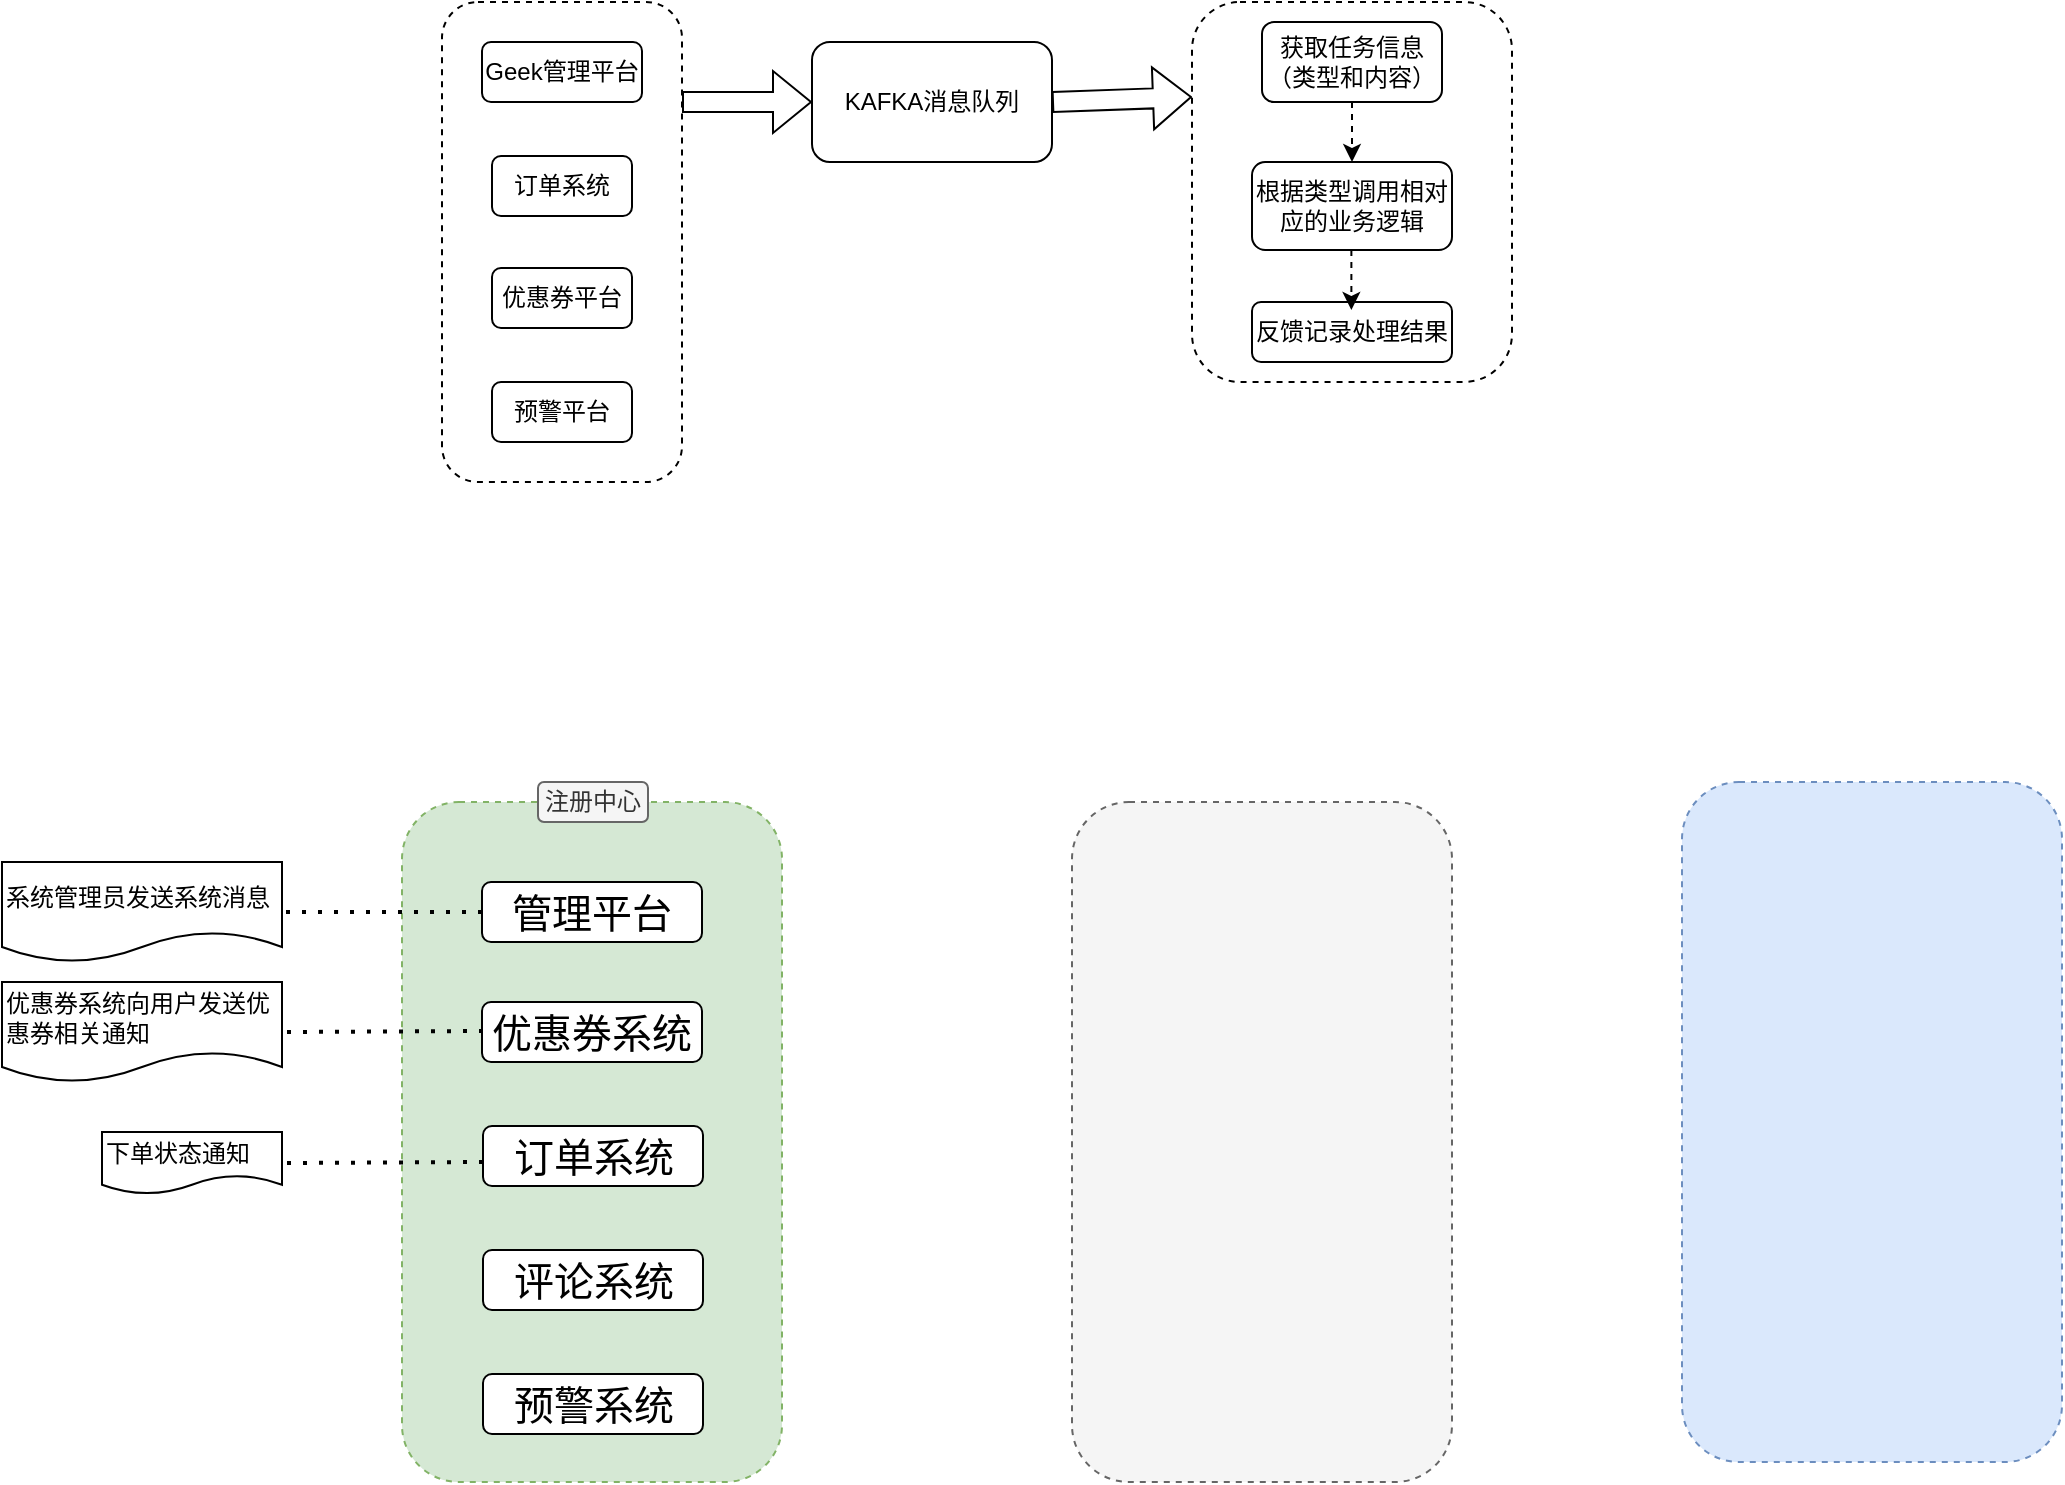 <mxfile version="21.6.2" type="github">
  <diagram name="第 1 页" id="NAOGwRa4cKEJh-U7dT4i">
    <mxGraphModel dx="1781" dy="689" grid="1" gridSize="10" guides="1" tooltips="1" connect="1" arrows="1" fold="1" page="1" pageScale="1" pageWidth="827" pageHeight="1169" math="0" shadow="0">
      <root>
        <mxCell id="0" />
        <mxCell id="1" parent="0" />
        <mxCell id="9wDteuo_scK86G2xaQAO-7" value="" style="rounded=1;whiteSpace=wrap;html=1;dashed=1;" parent="1" vertex="1">
          <mxGeometry x="50" y="320" width="120" height="240" as="geometry" />
        </mxCell>
        <mxCell id="9wDteuo_scK86G2xaQAO-2" value="KAFKA消息队列" style="rounded=1;whiteSpace=wrap;html=1;" parent="1" vertex="1">
          <mxGeometry x="235" y="340" width="120" height="60" as="geometry" />
        </mxCell>
        <mxCell id="9wDteuo_scK86G2xaQAO-3" value="订单系统" style="rounded=1;whiteSpace=wrap;html=1;" parent="1" vertex="1">
          <mxGeometry x="75" y="397" width="70" height="30" as="geometry" />
        </mxCell>
        <mxCell id="9wDteuo_scK86G2xaQAO-4" value="Geek管理平台" style="rounded=1;whiteSpace=wrap;html=1;" parent="1" vertex="1">
          <mxGeometry x="70" y="340" width="80" height="30" as="geometry" />
        </mxCell>
        <mxCell id="9wDteuo_scK86G2xaQAO-5" value="预警平台" style="rounded=1;whiteSpace=wrap;html=1;" parent="1" vertex="1">
          <mxGeometry x="75" y="510" width="70" height="30" as="geometry" />
        </mxCell>
        <mxCell id="9wDteuo_scK86G2xaQAO-6" value="优惠券平台" style="rounded=1;whiteSpace=wrap;html=1;" parent="1" vertex="1">
          <mxGeometry x="75" y="453" width="70" height="30" as="geometry" />
        </mxCell>
        <mxCell id="9wDteuo_scK86G2xaQAO-8" value="" style="shape=flexArrow;endArrow=classic;html=1;rounded=0;entryX=0;entryY=0.5;entryDx=0;entryDy=0;" parent="1" target="9wDteuo_scK86G2xaQAO-2" edge="1">
          <mxGeometry width="50" height="50" relative="1" as="geometry">
            <mxPoint x="170" y="370" as="sourcePoint" />
            <mxPoint x="350" y="380" as="targetPoint" />
          </mxGeometry>
        </mxCell>
        <mxCell id="9wDteuo_scK86G2xaQAO-9" value="" style="shape=flexArrow;endArrow=classic;html=1;rounded=0;entryX=0;entryY=0.25;entryDx=0;entryDy=0;exitX=1;exitY=0.5;exitDx=0;exitDy=0;" parent="1" source="9wDteuo_scK86G2xaQAO-2" target="9wDteuo_scK86G2xaQAO-10" edge="1">
          <mxGeometry width="50" height="50" relative="1" as="geometry">
            <mxPoint x="370" y="369.38" as="sourcePoint" />
            <mxPoint x="450" y="369.38" as="targetPoint" />
          </mxGeometry>
        </mxCell>
        <mxCell id="9wDteuo_scK86G2xaQAO-10" value="" style="rounded=1;whiteSpace=wrap;html=1;dashed=1;" parent="1" vertex="1">
          <mxGeometry x="425" y="320" width="160" height="190" as="geometry" />
        </mxCell>
        <mxCell id="9wDteuo_scK86G2xaQAO-18" value="获取任务信息（类型和内容）" style="rounded=1;whiteSpace=wrap;html=1;" parent="1" vertex="1">
          <mxGeometry x="460" y="330" width="90" height="40" as="geometry" />
        </mxCell>
        <mxCell id="9wDteuo_scK86G2xaQAO-20" value="根据类型调用相对应的业务逻辑" style="rounded=1;whiteSpace=wrap;html=1;" parent="1" vertex="1">
          <mxGeometry x="455" y="400" width="100" height="44" as="geometry" />
        </mxCell>
        <mxCell id="9wDteuo_scK86G2xaQAO-21" value="" style="endArrow=classic;html=1;rounded=0;exitX=0.5;exitY=1;exitDx=0;exitDy=0;entryX=0.5;entryY=0;entryDx=0;entryDy=0;dashed=1;" parent="1" source="9wDteuo_scK86G2xaQAO-18" target="9wDteuo_scK86G2xaQAO-20" edge="1">
          <mxGeometry width="50" height="50" relative="1" as="geometry">
            <mxPoint x="295" y="490" as="sourcePoint" />
            <mxPoint x="345" y="440" as="targetPoint" />
          </mxGeometry>
        </mxCell>
        <mxCell id="9wDteuo_scK86G2xaQAO-24" value="反馈记录处理结果" style="rounded=1;whiteSpace=wrap;html=1;" parent="1" vertex="1">
          <mxGeometry x="455" y="470" width="100" height="30" as="geometry" />
        </mxCell>
        <mxCell id="9wDteuo_scK86G2xaQAO-25" value="" style="endArrow=classic;html=1;rounded=0;exitX=0.5;exitY=1;exitDx=0;exitDy=0;entryX=0.5;entryY=0;entryDx=0;entryDy=0;dashed=1;" parent="1" edge="1">
          <mxGeometry width="50" height="50" relative="1" as="geometry">
            <mxPoint x="504.69" y="444" as="sourcePoint" />
            <mxPoint x="504.69" y="474" as="targetPoint" />
          </mxGeometry>
        </mxCell>
        <mxCell id="M_dqpOYaqOXfzwQB8Ssg-3" value="" style="rounded=1;whiteSpace=wrap;html=1;dashed=1;fillColor=#d5e8d4;strokeColor=#82b366;" vertex="1" parent="1">
          <mxGeometry x="30" y="720" width="190" height="340" as="geometry" />
        </mxCell>
        <mxCell id="M_dqpOYaqOXfzwQB8Ssg-5" value="注册中心" style="rounded=1;whiteSpace=wrap;html=1;fillColor=#f5f5f5;fontColor=#333333;strokeColor=#666666;" vertex="1" parent="1">
          <mxGeometry x="98" y="710" width="55" height="20" as="geometry" />
        </mxCell>
        <mxCell id="M_dqpOYaqOXfzwQB8Ssg-6" value="&lt;font style=&quot;font-size: 20px;&quot;&gt;管理平台&lt;/font&gt;" style="rounded=1;whiteSpace=wrap;html=1;" vertex="1" parent="1">
          <mxGeometry x="70" y="760" width="110" height="30" as="geometry" />
        </mxCell>
        <mxCell id="M_dqpOYaqOXfzwQB8Ssg-7" value="&lt;font style=&quot;font-size: 20px;&quot;&gt;订单系统&lt;/font&gt;" style="rounded=1;whiteSpace=wrap;html=1;" vertex="1" parent="1">
          <mxGeometry x="70.5" y="882" width="110" height="30" as="geometry" />
        </mxCell>
        <mxCell id="M_dqpOYaqOXfzwQB8Ssg-8" value="&lt;font style=&quot;font-size: 20px;&quot;&gt;预警系统&lt;/font&gt;" style="rounded=1;whiteSpace=wrap;html=1;" vertex="1" parent="1">
          <mxGeometry x="70.5" y="1006" width="110" height="30" as="geometry" />
        </mxCell>
        <mxCell id="M_dqpOYaqOXfzwQB8Ssg-9" value="&lt;font style=&quot;font-size: 20px;&quot;&gt;评论系统&lt;/font&gt;" style="rounded=1;whiteSpace=wrap;html=1;" vertex="1" parent="1">
          <mxGeometry x="70.5" y="944" width="110" height="30" as="geometry" />
        </mxCell>
        <mxCell id="M_dqpOYaqOXfzwQB8Ssg-10" value="&lt;font style=&quot;font-size: 20px;&quot;&gt;优惠券系统&lt;/font&gt;" style="rounded=1;whiteSpace=wrap;html=1;" vertex="1" parent="1">
          <mxGeometry x="70" y="820" width="110" height="30" as="geometry" />
        </mxCell>
        <mxCell id="M_dqpOYaqOXfzwQB8Ssg-11" value="" style="endArrow=none;dashed=1;html=1;dashPattern=1 3;strokeWidth=2;rounded=0;exitX=0;exitY=0.5;exitDx=0;exitDy=0;entryX=1;entryY=0.5;entryDx=0;entryDy=0;" edge="1" parent="1" source="M_dqpOYaqOXfzwQB8Ssg-6" target="M_dqpOYaqOXfzwQB8Ssg-12">
          <mxGeometry width="50" height="50" relative="1" as="geometry">
            <mxPoint x="200" y="700" as="sourcePoint" />
            <mxPoint x="-10" y="775" as="targetPoint" />
          </mxGeometry>
        </mxCell>
        <mxCell id="M_dqpOYaqOXfzwQB8Ssg-12" value="系统管理员发送系统消息" style="shape=document;whiteSpace=wrap;html=1;boundedLbl=1;align=left;" vertex="1" parent="1">
          <mxGeometry x="-170" y="750" width="140" height="50" as="geometry" />
        </mxCell>
        <mxCell id="M_dqpOYaqOXfzwQB8Ssg-14" value="" style="rounded=1;whiteSpace=wrap;html=1;dashed=1;fillColor=#dae8fc;strokeColor=#6c8ebf;" vertex="1" parent="1">
          <mxGeometry x="670" y="710" width="190" height="340" as="geometry" />
        </mxCell>
        <mxCell id="M_dqpOYaqOXfzwQB8Ssg-15" value="" style="rounded=1;whiteSpace=wrap;html=1;dashed=1;fillColor=#f5f5f5;strokeColor=#666666;fontColor=#333333;" vertex="1" parent="1">
          <mxGeometry x="365" y="720" width="190" height="340" as="geometry" />
        </mxCell>
        <mxCell id="M_dqpOYaqOXfzwQB8Ssg-16" value="" style="endArrow=none;dashed=1;html=1;dashPattern=1 3;strokeWidth=2;rounded=0;exitX=0;exitY=0.5;exitDx=0;exitDy=0;" edge="1" parent="1">
          <mxGeometry width="50" height="50" relative="1" as="geometry">
            <mxPoint x="70.5" y="834.5" as="sourcePoint" />
            <mxPoint x="-29" y="835" as="targetPoint" />
          </mxGeometry>
        </mxCell>
        <mxCell id="M_dqpOYaqOXfzwQB8Ssg-17" value="优惠券系统向用户发送优惠券相关通知" style="shape=document;whiteSpace=wrap;html=1;boundedLbl=1;align=left;" vertex="1" parent="1">
          <mxGeometry x="-170" y="810" width="140" height="50" as="geometry" />
        </mxCell>
        <mxCell id="M_dqpOYaqOXfzwQB8Ssg-18" value="下单状态通知" style="shape=document;whiteSpace=wrap;html=1;boundedLbl=1;align=left;" vertex="1" parent="1">
          <mxGeometry x="-120" y="885" width="90" height="31" as="geometry" />
        </mxCell>
        <mxCell id="M_dqpOYaqOXfzwQB8Ssg-19" value="" style="endArrow=none;dashed=1;html=1;dashPattern=1 3;strokeWidth=2;rounded=0;exitX=0;exitY=0.5;exitDx=0;exitDy=0;entryX=1;entryY=0.5;entryDx=0;entryDy=0;" edge="1" parent="1" target="M_dqpOYaqOXfzwQB8Ssg-18">
          <mxGeometry width="50" height="50" relative="1" as="geometry">
            <mxPoint x="70.5" y="900" as="sourcePoint" />
            <mxPoint x="-29" y="900.5" as="targetPoint" />
          </mxGeometry>
        </mxCell>
      </root>
    </mxGraphModel>
  </diagram>
</mxfile>
